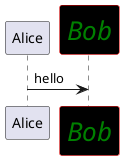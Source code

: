 {
  "sha1": "e11wh3rpu5gj2dq18r4o8gpl4avvob0",
  "insertion": {
    "when": "2024-06-01T09:03:03.718Z",
    "url": "http://wiki.plantuml.net/site/style-evolution",
    "user": "plantuml@gmail.com"
  }
}
@startuml
skinparam usebetastyle true
participant Alice

<style>
participant {
  FontColor green
  FontSize 26
  FontStyle italic
  LineColor #E00
  BackGroundColor #000
}
</style>

participant Bob
Alice -> Bob : hello
@enduml
